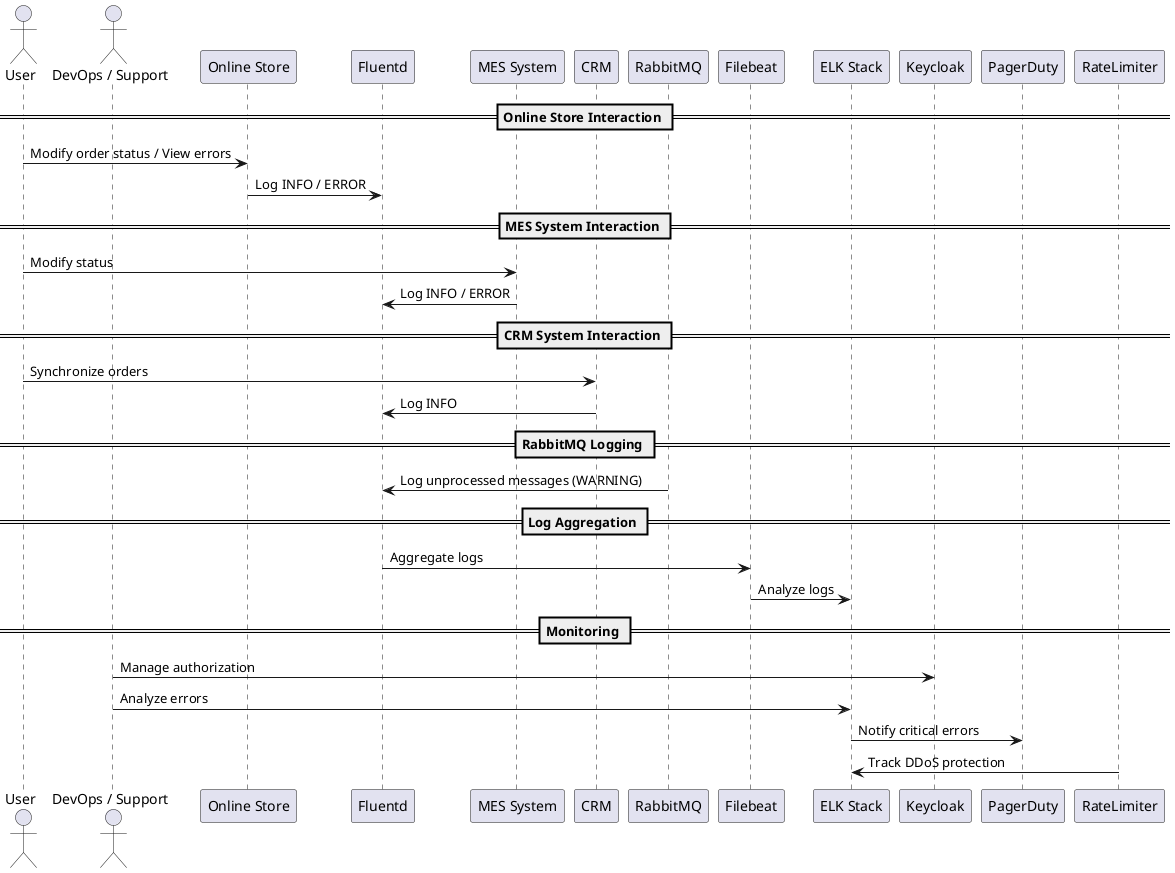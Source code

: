 @startuml
actor User
actor "DevOps / Support" as DevOps

== Online Store Interaction ==
User -> "Online Store" : Modify order status / View errors
"Online Store" -> Fluentd : Log INFO / ERROR

== MES System Interaction ==
User -> "MES System" : Modify status
"MES System" -> Fluentd : Log INFO / ERROR

== CRM System Interaction ==
User -> CRM : Synchronize orders
CRM -> Fluentd : Log INFO

== RabbitMQ Logging ==
"RabbitMQ" -> Fluentd : Log unprocessed messages (WARNING)

== Log Aggregation ==
Fluentd -> Filebeat : Aggregate logs
Filebeat -> "ELK Stack" : Analyze logs

== Monitoring ==
DevOps -> Keycloak : Manage authorization
DevOps -> "ELK Stack" : Analyze errors
"ELK Stack" -> PagerDuty : Notify critical errors
RateLimiter -> "ELK Stack" : Track DDoS protection
@enduml